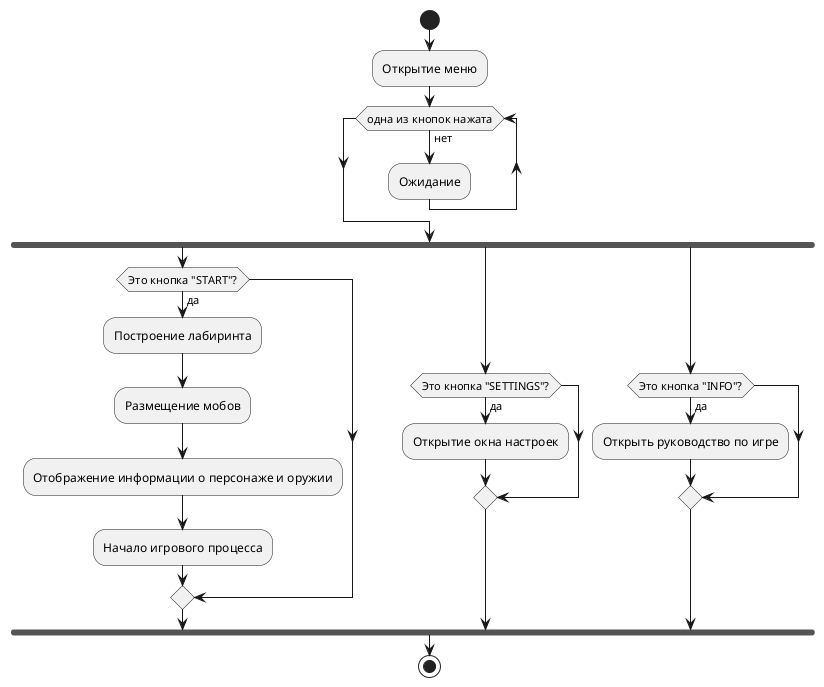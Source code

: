 @startuml
start

:Открытие меню;
  while (одна из кнопок нажата) is (нет)
    :Ожидание;
  endwhile
fork
  if (Это кнопка "START"?) then (да)
    :Построение лабиринта;
    :Размещение мобов;
    :Отображение информации о персонаже и оружии;
    :Начало игрового процесса;
  endif
fork again

  if (Это кнопка "SETTINGS"?) then (да)
    :Открытие окна настроек;
  endif
fork again
  if (Это кнопка "INFO"?) then (да)
    :Открыть руководство по игре;
  endif
endfork
stop
@enduml